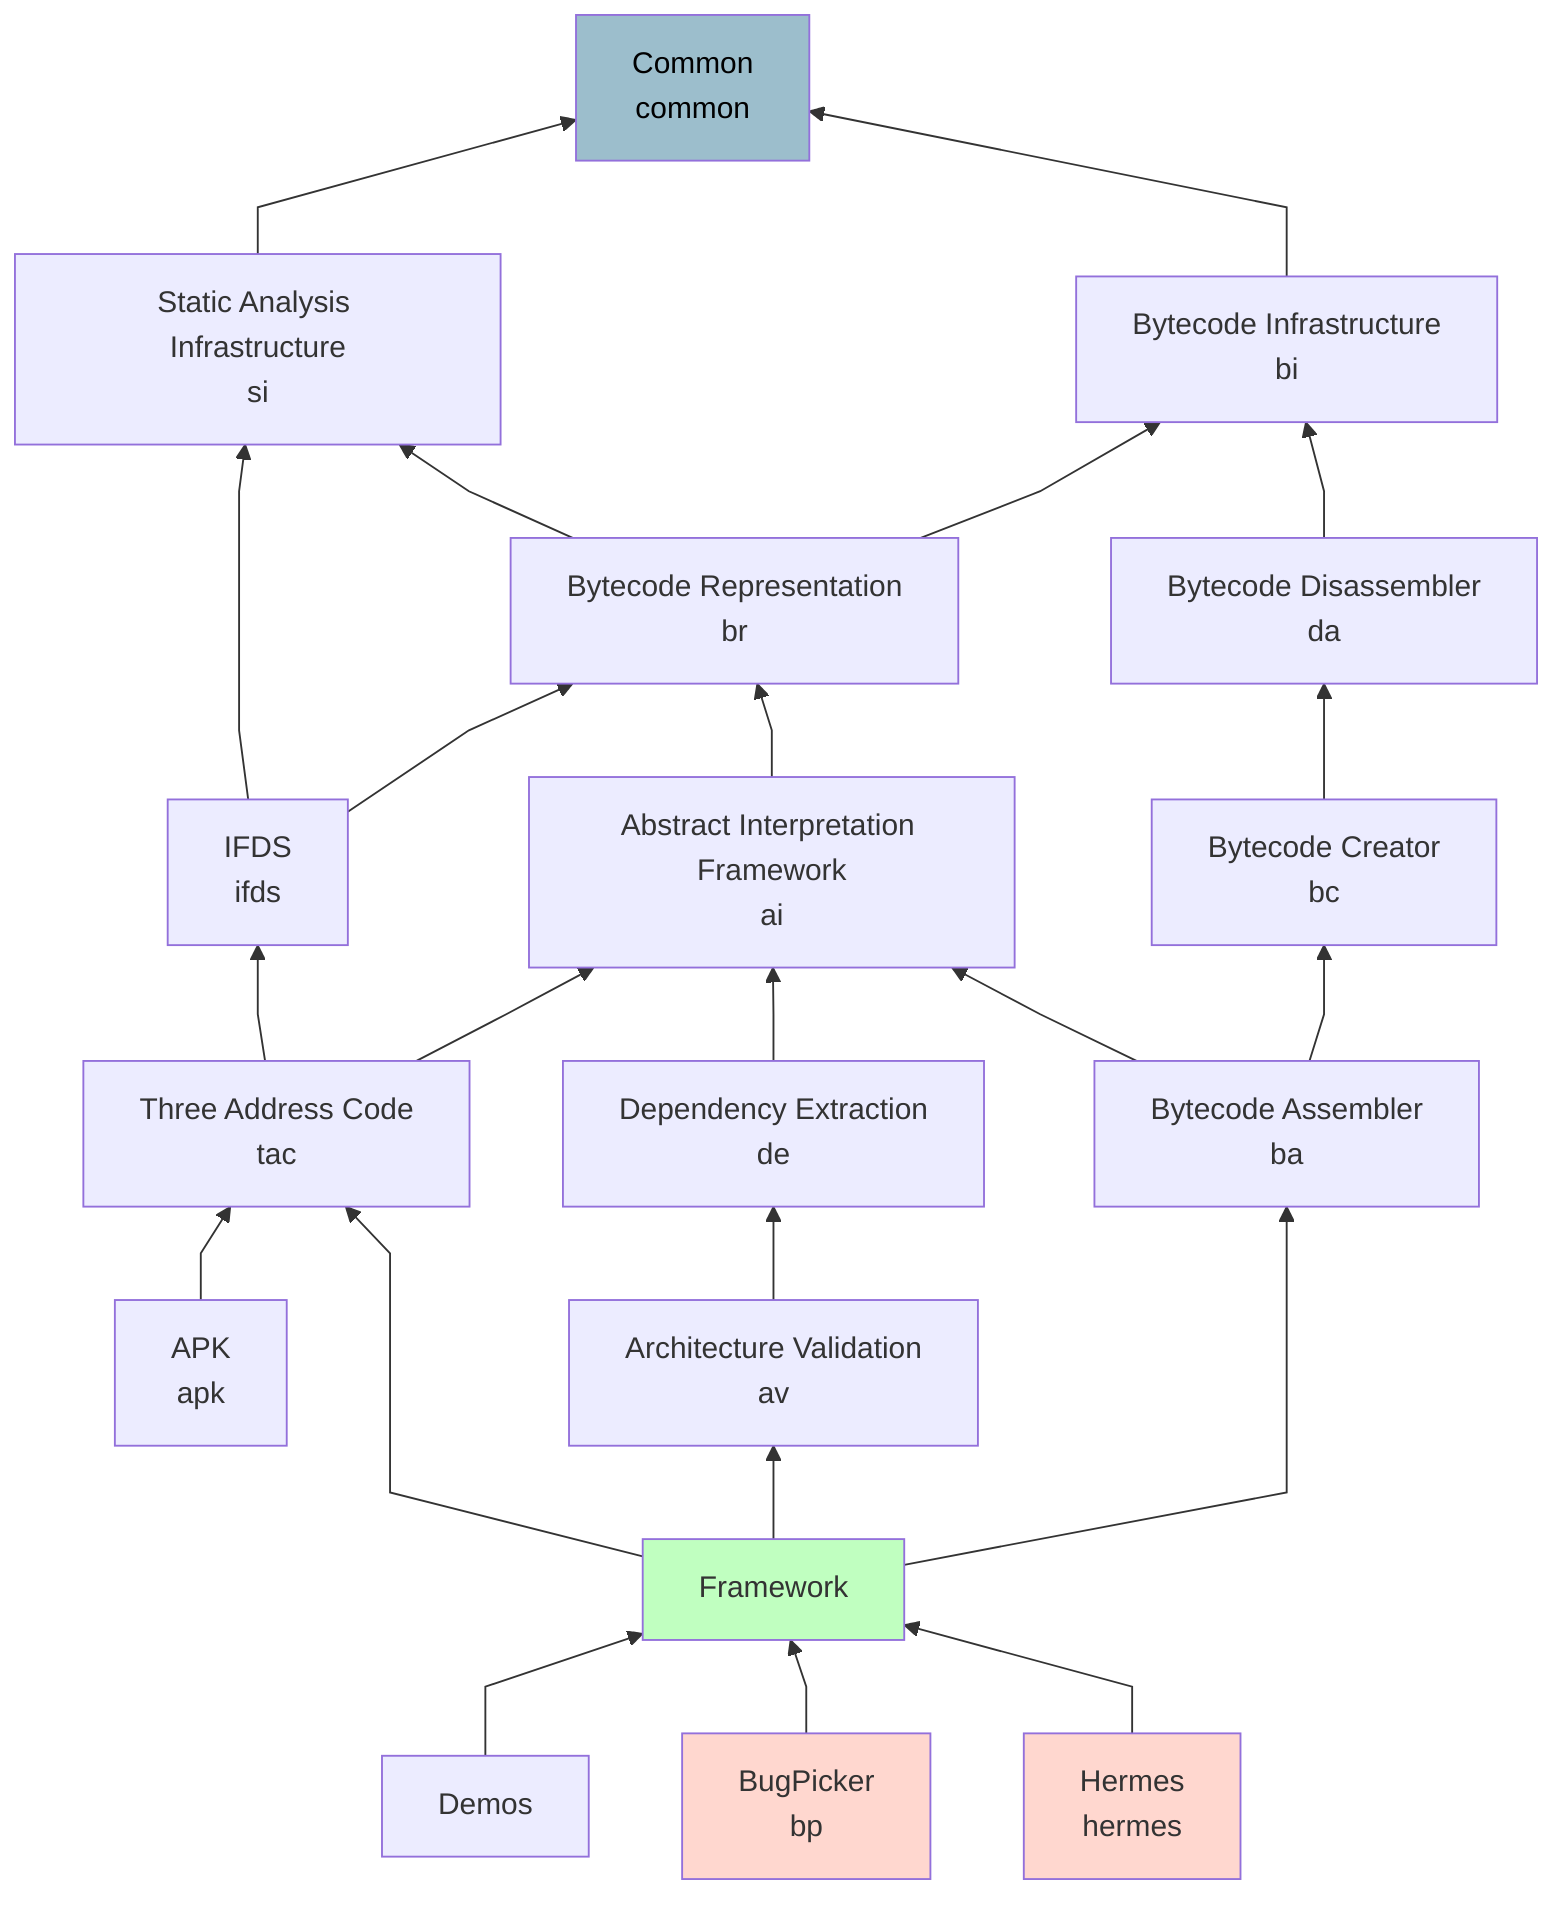 %%{ init: { 'flowchart': { 'curve': 'linear' } } }%%
flowchart BT
    common[Common<br>common]

    si[Static Analysis Infrastructure<br>si]
    bi[Bytecode Infrastructure<br>bi]

    br[Bytecode Representation<br>br]
    da[Bytecode Disassembler<br>da]

    ifds[IFDS<br>ifds]
    ai[Abstract Interpretation Framework<br>ai]
    bc[Bytecode Creator<br>bc]

    tac[Three Address Code<br>tac]
    de[Dependency Extraction<br>de]
    ba[Bytecode Assembler<br>ba]

    apk[APK<br>apk]
    av[Architecture Validation<br>av]

    framework[Framework]

    demos[Demos]
    bp[BugPicker<br>bp]
    hermes[Hermes<br>hermes]

    style common fill:#9cbecc,color:black
    style framework fill:#c0ffc0
    style bp fill:#ffd7cf
    style hermes fill:#ffd7cf

    si --> common

    bi --> common

    br --> si
    br --> bi
    da --> bi

    ifds --> si
    ifds --> br

    ai --> br

    bc --> da

    de --> ai

    tac --> ifds
    tac --> ai

    apk --> tac

    ba --> ai
    ba --> bc

    av --> de

    framework --> tac
    framework --> av
    framework --> ba
    
    demos --> framework
    bp --> framework
    hermes --> framework